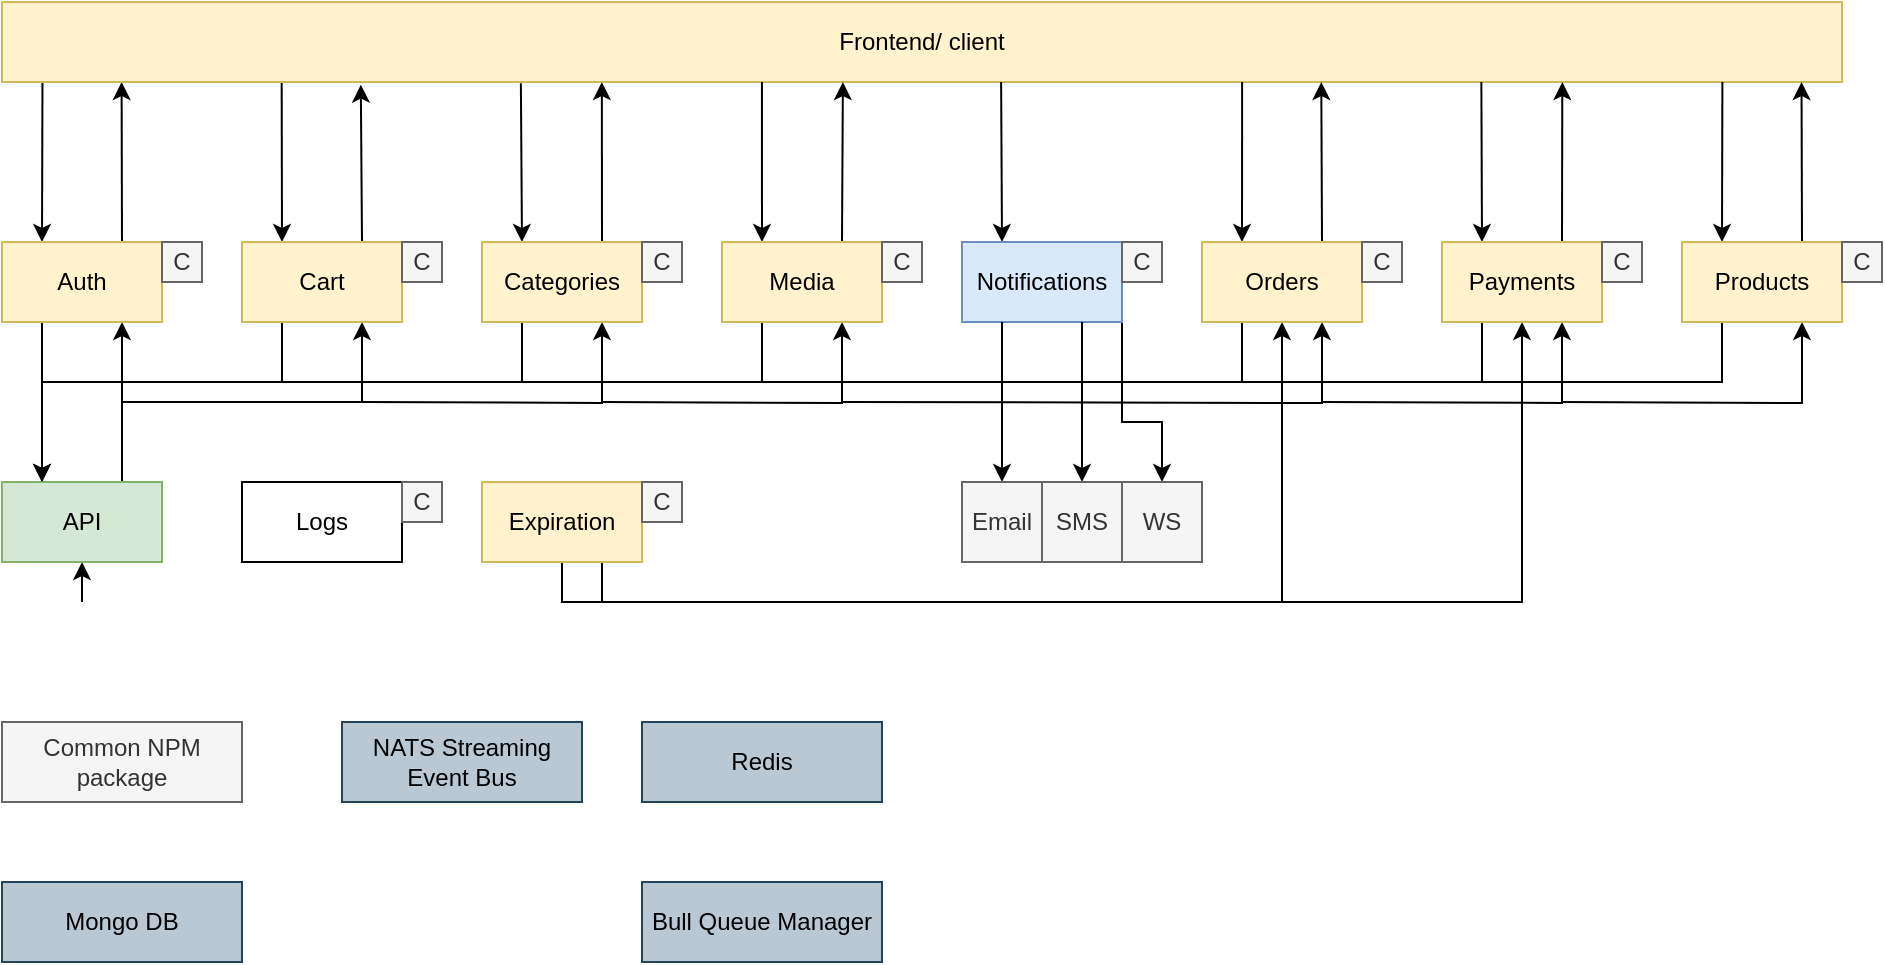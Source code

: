 <mxfile version="13.7.6" type="github">
  <diagram id="sB3gIeHtADQoTnuXsjhY" name="Page-1">
    <mxGraphModel dx="1238" dy="494" grid="1" gridSize="10" guides="1" tooltips="1" connect="1" arrows="1" fold="1" page="1" pageScale="1" pageWidth="1600" pageHeight="900" math="0" shadow="0">
      <root>
        <mxCell id="0" />
        <mxCell id="1" parent="0" />
        <mxCell id="hNnei1XqukFjV4pF2to0-41" style="edgeStyle=orthogonalEdgeStyle;rounded=0;orthogonalLoop=1;jettySize=auto;html=1;exitX=0.25;exitY=1;exitDx=0;exitDy=0;entryX=0.25;entryY=0;entryDx=0;entryDy=0;" parent="1" source="xArJJc65PvQletl9jyRP-2" target="xArJJc65PvQletl9jyRP-1" edge="1">
          <mxGeometry relative="1" as="geometry" />
        </mxCell>
        <mxCell id="hNnei1XqukFjV4pF2to0-42" style="edgeStyle=orthogonalEdgeStyle;rounded=0;orthogonalLoop=1;jettySize=auto;html=1;exitX=0.75;exitY=0;exitDx=0;exitDy=0;entryX=0.75;entryY=1;entryDx=0;entryDy=0;" parent="1" source="xArJJc65PvQletl9jyRP-1" target="xArJJc65PvQletl9jyRP-2" edge="1">
          <mxGeometry relative="1" as="geometry" />
        </mxCell>
        <mxCell id="hNnei1XqukFjV4pF2to0-57" style="edgeStyle=orthogonalEdgeStyle;rounded=0;orthogonalLoop=1;jettySize=auto;html=1;endArrow=classic;endFill=1;entryX=0.5;entryY=1;entryDx=0;entryDy=0;" parent="1" target="xArJJc65PvQletl9jyRP-1" edge="1">
          <mxGeometry relative="1" as="geometry">
            <mxPoint x="80" y="340" as="sourcePoint" />
          </mxGeometry>
        </mxCell>
        <mxCell id="xArJJc65PvQletl9jyRP-1" value="API" style="whiteSpace=wrap;html=1;fillColor=#d5e8d4;strokeColor=#82b366;" parent="1" vertex="1">
          <mxGeometry x="40" y="280" width="80" height="40" as="geometry" />
        </mxCell>
        <mxCell id="hNnei1XqukFjV4pF2to0-2" style="edgeStyle=none;orthogonalLoop=1;jettySize=auto;html=1;exitX=0.75;exitY=0;exitDx=0;exitDy=0;entryX=0.065;entryY=1;entryDx=0;entryDy=0;entryPerimeter=0;" parent="1" source="xArJJc65PvQletl9jyRP-2" target="ceZEzJuu1U9Ej3rdzH1q-3" edge="1">
          <mxGeometry relative="1" as="geometry" />
        </mxCell>
        <mxCell id="hNnei1XqukFjV4pF2to0-3" style="edgeStyle=none;orthogonalLoop=1;jettySize=auto;html=1;exitX=0.022;exitY=1;exitDx=0;exitDy=0;entryX=0.25;entryY=0;entryDx=0;entryDy=0;exitPerimeter=0;" parent="1" source="ceZEzJuu1U9Ej3rdzH1q-3" target="xArJJc65PvQletl9jyRP-2" edge="1">
          <mxGeometry relative="1" as="geometry" />
        </mxCell>
        <mxCell id="xArJJc65PvQletl9jyRP-2" value="Auth" style="whiteSpace=wrap;html=1;fillColor=#fff2cc;strokeColor=#d6b656;glass=0;shadow=0;comic=0;" parent="1" vertex="1">
          <mxGeometry x="40" y="160" width="80" height="40" as="geometry" />
        </mxCell>
        <mxCell id="hNnei1XqukFjV4pF2to0-4" style="edgeStyle=none;orthogonalLoop=1;jettySize=auto;html=1;exitX=0.152;exitY=1;exitDx=0;exitDy=0;entryX=0.25;entryY=0;entryDx=0;entryDy=0;exitPerimeter=0;" parent="1" source="ceZEzJuu1U9Ej3rdzH1q-3" target="ceZEzJuu1U9Ej3rdzH1q-1" edge="1">
          <mxGeometry relative="1" as="geometry" />
        </mxCell>
        <mxCell id="hNnei1XqukFjV4pF2to0-5" style="edgeStyle=none;orthogonalLoop=1;jettySize=auto;html=1;exitX=0.75;exitY=0;exitDx=0;exitDy=0;entryX=0.195;entryY=1.033;entryDx=0;entryDy=0;entryPerimeter=0;" parent="1" source="ceZEzJuu1U9Ej3rdzH1q-1" target="ceZEzJuu1U9Ej3rdzH1q-3" edge="1">
          <mxGeometry relative="1" as="geometry" />
        </mxCell>
        <mxCell id="hNnei1XqukFjV4pF2to0-43" style="edgeStyle=orthogonalEdgeStyle;rounded=0;orthogonalLoop=1;jettySize=auto;html=1;exitX=0.25;exitY=1;exitDx=0;exitDy=0;" parent="1" source="ceZEzJuu1U9Ej3rdzH1q-1" edge="1">
          <mxGeometry relative="1" as="geometry">
            <mxPoint x="60" y="280" as="targetPoint" />
            <Array as="points">
              <mxPoint x="180" y="230" />
              <mxPoint x="60" y="230" />
            </Array>
          </mxGeometry>
        </mxCell>
        <mxCell id="hNnei1XqukFjV4pF2to0-51" style="edgeStyle=orthogonalEdgeStyle;rounded=0;orthogonalLoop=1;jettySize=auto;html=1;exitX=0.75;exitY=1;exitDx=0;exitDy=0;endArrow=classic;endFill=1;entryX=0.75;entryY=1;entryDx=0;entryDy=0;" parent="1" target="ceZEzJuu1U9Ej3rdzH1q-1" edge="1">
          <mxGeometry relative="1" as="geometry">
            <mxPoint x="100" y="270" as="sourcePoint" />
            <Array as="points">
              <mxPoint x="100" y="240" />
              <mxPoint x="220" y="240" />
            </Array>
          </mxGeometry>
        </mxCell>
        <mxCell id="ceZEzJuu1U9Ej3rdzH1q-1" value="Cart" style="whiteSpace=wrap;html=1;fillColor=#fff2cc;strokeColor=#d6b656;" parent="1" vertex="1">
          <mxGeometry x="160" y="160" width="80" height="40" as="geometry" />
        </mxCell>
        <mxCell id="hNnei1XqukFjV4pF2to0-6" style="edgeStyle=none;orthogonalLoop=1;jettySize=auto;html=1;exitX=0.282;exitY=1.017;exitDx=0;exitDy=0;entryX=0.25;entryY=0;entryDx=0;entryDy=0;exitPerimeter=0;" parent="1" source="ceZEzJuu1U9Ej3rdzH1q-3" target="ceZEzJuu1U9Ej3rdzH1q-2" edge="1">
          <mxGeometry relative="1" as="geometry" />
        </mxCell>
        <mxCell id="hNnei1XqukFjV4pF2to0-8" style="edgeStyle=none;orthogonalLoop=1;jettySize=auto;html=1;exitX=0.75;exitY=0;exitDx=0;exitDy=0;entryX=0.326;entryY=1;entryDx=0;entryDy=0;entryPerimeter=0;" parent="1" source="ceZEzJuu1U9Ej3rdzH1q-2" target="ceZEzJuu1U9Ej3rdzH1q-3" edge="1">
          <mxGeometry relative="1" as="geometry" />
        </mxCell>
        <mxCell id="hNnei1XqukFjV4pF2to0-46" style="edgeStyle=orthogonalEdgeStyle;rounded=0;orthogonalLoop=1;jettySize=auto;html=1;exitX=0.25;exitY=1;exitDx=0;exitDy=0;endArrow=none;endFill=0;" parent="1" source="ceZEzJuu1U9Ej3rdzH1q-2" edge="1">
          <mxGeometry relative="1" as="geometry">
            <mxPoint x="180" y="230" as="targetPoint" />
            <Array as="points">
              <mxPoint x="300" y="230" />
            </Array>
          </mxGeometry>
        </mxCell>
        <mxCell id="hNnei1XqukFjV4pF2to0-52" style="edgeStyle=orthogonalEdgeStyle;rounded=0;orthogonalLoop=1;jettySize=auto;html=1;exitX=0.75;exitY=1;exitDx=0;exitDy=0;endArrow=classic;endFill=1;entryX=0.75;entryY=1;entryDx=0;entryDy=0;" parent="1" target="ceZEzJuu1U9Ej3rdzH1q-2" edge="1">
          <mxGeometry relative="1" as="geometry">
            <mxPoint x="220" y="240" as="sourcePoint" />
          </mxGeometry>
        </mxCell>
        <mxCell id="ceZEzJuu1U9Ej3rdzH1q-2" value="Categories" style="whiteSpace=wrap;html=1;fillColor=#fff2cc;strokeColor=#d6b656;" parent="1" vertex="1">
          <mxGeometry x="280" y="160" width="80" height="40" as="geometry" />
        </mxCell>
        <mxCell id="ceZEzJuu1U9Ej3rdzH1q-3" value="Frontend/ client" style="whiteSpace=wrap;html=1;fillColor=#fff2cc;strokeColor=#d6b656;" parent="1" vertex="1">
          <mxGeometry x="40" y="40" width="920" height="40" as="geometry" />
        </mxCell>
        <mxCell id="ceZEzJuu1U9Ej3rdzH1q-4" value="Common NPM package" style="whiteSpace=wrap;html=1;fillColor=#f5f5f5;strokeColor=#666666;fontColor=#333333;" parent="1" vertex="1">
          <mxGeometry x="40" y="400" width="120" height="40" as="geometry" />
        </mxCell>
        <mxCell id="XULWcfqCwwIu88M6Y825-6" style="edgeStyle=orthogonalEdgeStyle;rounded=0;orthogonalLoop=1;jettySize=auto;html=1;exitX=0.75;exitY=1;exitDx=0;exitDy=0;entryX=0.5;entryY=1;entryDx=0;entryDy=0;" edge="1" parent="1" source="ceZEzJuu1U9Ej3rdzH1q-5" target="ceZEzJuu1U9Ej3rdzH1q-9">
          <mxGeometry relative="1" as="geometry" />
        </mxCell>
        <mxCell id="XULWcfqCwwIu88M6Y825-7" style="edgeStyle=orthogonalEdgeStyle;rounded=0;orthogonalLoop=1;jettySize=auto;html=1;exitX=0.5;exitY=1;exitDx=0;exitDy=0;entryX=0.5;entryY=1;entryDx=0;entryDy=0;" edge="1" parent="1" source="ceZEzJuu1U9Ej3rdzH1q-5" target="ceZEzJuu1U9Ej3rdzH1q-10">
          <mxGeometry relative="1" as="geometry" />
        </mxCell>
        <mxCell id="ceZEzJuu1U9Ej3rdzH1q-5" value="Expiration" style="whiteSpace=wrap;html=1;fillColor=#fff2cc;strokeColor=#d6b656;" parent="1" vertex="1">
          <mxGeometry x="280" y="280" width="80" height="40" as="geometry" />
        </mxCell>
        <mxCell id="ceZEzJuu1U9Ej3rdzH1q-6" value="Logs" style="whiteSpace=wrap;html=1;" parent="1" vertex="1">
          <mxGeometry x="160" y="280" width="80" height="40" as="geometry" />
        </mxCell>
        <mxCell id="hNnei1XqukFjV4pF2to0-9" style="edgeStyle=none;orthogonalLoop=1;jettySize=auto;html=1;exitX=0.413;exitY=1;exitDx=0;exitDy=0;entryX=0.25;entryY=0;entryDx=0;entryDy=0;exitPerimeter=0;" parent="1" source="ceZEzJuu1U9Ej3rdzH1q-3" target="ceZEzJuu1U9Ej3rdzH1q-7" edge="1">
          <mxGeometry relative="1" as="geometry" />
        </mxCell>
        <mxCell id="hNnei1XqukFjV4pF2to0-10" style="edgeStyle=none;orthogonalLoop=1;jettySize=auto;html=1;exitX=0.75;exitY=0;exitDx=0;exitDy=0;entryX=0.457;entryY=1;entryDx=0;entryDy=0;entryPerimeter=0;" parent="1" source="ceZEzJuu1U9Ej3rdzH1q-7" target="ceZEzJuu1U9Ej3rdzH1q-3" edge="1">
          <mxGeometry relative="1" as="geometry" />
        </mxCell>
        <mxCell id="hNnei1XqukFjV4pF2to0-47" style="edgeStyle=orthogonalEdgeStyle;rounded=0;orthogonalLoop=1;jettySize=auto;html=1;exitX=0.25;exitY=1;exitDx=0;exitDy=0;endArrow=none;endFill=0;" parent="1" source="ceZEzJuu1U9Ej3rdzH1q-7" edge="1">
          <mxGeometry relative="1" as="geometry">
            <mxPoint x="300" y="230" as="targetPoint" />
            <Array as="points">
              <mxPoint x="420" y="230" />
            </Array>
          </mxGeometry>
        </mxCell>
        <mxCell id="hNnei1XqukFjV4pF2to0-53" style="edgeStyle=orthogonalEdgeStyle;rounded=0;orthogonalLoop=1;jettySize=auto;html=1;exitX=0.75;exitY=1;exitDx=0;exitDy=0;endArrow=classic;endFill=1;entryX=0.75;entryY=1;entryDx=0;entryDy=0;" parent="1" target="ceZEzJuu1U9Ej3rdzH1q-7" edge="1">
          <mxGeometry relative="1" as="geometry">
            <mxPoint x="340" y="240" as="sourcePoint" />
          </mxGeometry>
        </mxCell>
        <mxCell id="ceZEzJuu1U9Ej3rdzH1q-7" value="Media" style="whiteSpace=wrap;html=1;fillColor=#fff2cc;strokeColor=#d6b656;" parent="1" vertex="1">
          <mxGeometry x="400" y="160" width="80" height="40" as="geometry" />
        </mxCell>
        <mxCell id="hNnei1XqukFjV4pF2to0-17" style="edgeStyle=none;orthogonalLoop=1;jettySize=auto;html=1;exitX=0.543;exitY=1;exitDx=0;exitDy=0;entryX=0.25;entryY=0;entryDx=0;entryDy=0;exitPerimeter=0;" parent="1" source="ceZEzJuu1U9Ej3rdzH1q-3" target="ceZEzJuu1U9Ej3rdzH1q-8" edge="1">
          <mxGeometry relative="1" as="geometry" />
        </mxCell>
        <mxCell id="XULWcfqCwwIu88M6Y825-2" style="edgeStyle=orthogonalEdgeStyle;rounded=0;orthogonalLoop=1;jettySize=auto;html=1;exitX=1;exitY=1;exitDx=0;exitDy=0;entryX=0.5;entryY=0;entryDx=0;entryDy=0;" edge="1" parent="1" source="ceZEzJuu1U9Ej3rdzH1q-8" target="XULWcfqCwwIu88M6Y825-1">
          <mxGeometry relative="1" as="geometry">
            <Array as="points">
              <mxPoint x="600" y="250" />
              <mxPoint x="620" y="250" />
            </Array>
          </mxGeometry>
        </mxCell>
        <mxCell id="ceZEzJuu1U9Ej3rdzH1q-8" value="Notifications" style="whiteSpace=wrap;html=1;fillColor=#dae8fc;strokeColor=#6c8ebf;" parent="1" vertex="1">
          <mxGeometry x="520" y="160" width="80" height="40" as="geometry" />
        </mxCell>
        <mxCell id="hNnei1XqukFjV4pF2to0-18" style="edgeStyle=none;orthogonalLoop=1;jettySize=auto;html=1;exitX=0.674;exitY=1;exitDx=0;exitDy=0;entryX=0.25;entryY=0;entryDx=0;entryDy=0;exitPerimeter=0;" parent="1" source="ceZEzJuu1U9Ej3rdzH1q-3" target="ceZEzJuu1U9Ej3rdzH1q-9" edge="1">
          <mxGeometry relative="1" as="geometry" />
        </mxCell>
        <mxCell id="hNnei1XqukFjV4pF2to0-19" style="edgeStyle=none;orthogonalLoop=1;jettySize=auto;html=1;exitX=0.75;exitY=0;exitDx=0;exitDy=0;entryX=0.717;entryY=1;entryDx=0;entryDy=0;entryPerimeter=0;" parent="1" source="ceZEzJuu1U9Ej3rdzH1q-9" target="ceZEzJuu1U9Ej3rdzH1q-3" edge="1">
          <mxGeometry relative="1" as="geometry" />
        </mxCell>
        <mxCell id="hNnei1XqukFjV4pF2to0-48" style="edgeStyle=orthogonalEdgeStyle;rounded=0;orthogonalLoop=1;jettySize=auto;html=1;exitX=0.25;exitY=1;exitDx=0;exitDy=0;endArrow=none;endFill=0;" parent="1" source="ceZEzJuu1U9Ej3rdzH1q-9" edge="1">
          <mxGeometry relative="1" as="geometry">
            <mxPoint x="420" y="230" as="targetPoint" />
            <Array as="points">
              <mxPoint x="660" y="230" />
            </Array>
          </mxGeometry>
        </mxCell>
        <mxCell id="hNnei1XqukFjV4pF2to0-54" style="edgeStyle=orthogonalEdgeStyle;rounded=0;orthogonalLoop=1;jettySize=auto;html=1;exitX=0.75;exitY=1;exitDx=0;exitDy=0;endArrow=classic;endFill=1;entryX=0.75;entryY=1;entryDx=0;entryDy=0;" parent="1" target="ceZEzJuu1U9Ej3rdzH1q-9" edge="1">
          <mxGeometry relative="1" as="geometry">
            <mxPoint x="460" y="240" as="sourcePoint" />
          </mxGeometry>
        </mxCell>
        <mxCell id="ceZEzJuu1U9Ej3rdzH1q-9" value="Orders" style="whiteSpace=wrap;html=1;fillColor=#fff2cc;strokeColor=#d6b656;" parent="1" vertex="1">
          <mxGeometry x="640" y="160" width="80" height="40" as="geometry" />
        </mxCell>
        <mxCell id="hNnei1XqukFjV4pF2to0-20" style="edgeStyle=none;orthogonalLoop=1;jettySize=auto;html=1;exitX=0.804;exitY=1;exitDx=0;exitDy=0;entryX=0.25;entryY=0;entryDx=0;entryDy=0;exitPerimeter=0;" parent="1" source="ceZEzJuu1U9Ej3rdzH1q-3" target="ceZEzJuu1U9Ej3rdzH1q-10" edge="1">
          <mxGeometry relative="1" as="geometry" />
        </mxCell>
        <mxCell id="hNnei1XqukFjV4pF2to0-21" style="edgeStyle=none;orthogonalLoop=1;jettySize=auto;html=1;exitX=0.75;exitY=0;exitDx=0;exitDy=0;entryX=0.848;entryY=1;entryDx=0;entryDy=0;entryPerimeter=0;" parent="1" source="ceZEzJuu1U9Ej3rdzH1q-10" target="ceZEzJuu1U9Ej3rdzH1q-3" edge="1">
          <mxGeometry relative="1" as="geometry" />
        </mxCell>
        <mxCell id="hNnei1XqukFjV4pF2to0-49" style="edgeStyle=orthogonalEdgeStyle;rounded=0;orthogonalLoop=1;jettySize=auto;html=1;exitX=0.25;exitY=1;exitDx=0;exitDy=0;endArrow=none;endFill=0;" parent="1" source="ceZEzJuu1U9Ej3rdzH1q-10" edge="1">
          <mxGeometry relative="1" as="geometry">
            <mxPoint x="660" y="230" as="targetPoint" />
            <Array as="points">
              <mxPoint x="780" y="230" />
            </Array>
          </mxGeometry>
        </mxCell>
        <mxCell id="hNnei1XqukFjV4pF2to0-55" style="edgeStyle=orthogonalEdgeStyle;rounded=0;orthogonalLoop=1;jettySize=auto;html=1;exitX=0.75;exitY=1;exitDx=0;exitDy=0;endArrow=classic;endFill=1;entryX=0.75;entryY=1;entryDx=0;entryDy=0;" parent="1" target="ceZEzJuu1U9Ej3rdzH1q-10" edge="1">
          <mxGeometry relative="1" as="geometry">
            <mxPoint x="700" y="240" as="sourcePoint" />
          </mxGeometry>
        </mxCell>
        <mxCell id="ceZEzJuu1U9Ej3rdzH1q-10" value="Payments" style="whiteSpace=wrap;html=1;fillColor=#fff2cc;strokeColor=#d6b656;" parent="1" vertex="1">
          <mxGeometry x="760" y="160" width="80" height="40" as="geometry" />
        </mxCell>
        <mxCell id="hNnei1XqukFjV4pF2to0-23" style="edgeStyle=none;orthogonalLoop=1;jettySize=auto;html=1;exitX=0.935;exitY=1;exitDx=0;exitDy=0;entryX=0.25;entryY=0;entryDx=0;entryDy=0;exitPerimeter=0;" parent="1" source="ceZEzJuu1U9Ej3rdzH1q-3" target="ceZEzJuu1U9Ej3rdzH1q-11" edge="1">
          <mxGeometry relative="1" as="geometry" />
        </mxCell>
        <mxCell id="hNnei1XqukFjV4pF2to0-24" style="edgeStyle=none;orthogonalLoop=1;jettySize=auto;html=1;exitX=0.75;exitY=0;exitDx=0;exitDy=0;entryX=0.978;entryY=1;entryDx=0;entryDy=0;entryPerimeter=0;" parent="1" source="ceZEzJuu1U9Ej3rdzH1q-11" target="ceZEzJuu1U9Ej3rdzH1q-3" edge="1">
          <mxGeometry relative="1" as="geometry" />
        </mxCell>
        <mxCell id="hNnei1XqukFjV4pF2to0-50" style="edgeStyle=orthogonalEdgeStyle;rounded=0;orthogonalLoop=1;jettySize=auto;html=1;exitX=0.25;exitY=1;exitDx=0;exitDy=0;endArrow=none;endFill=0;" parent="1" source="ceZEzJuu1U9Ej3rdzH1q-11" edge="1">
          <mxGeometry relative="1" as="geometry">
            <mxPoint x="780" y="230" as="targetPoint" />
            <Array as="points">
              <mxPoint x="900" y="230" />
            </Array>
          </mxGeometry>
        </mxCell>
        <mxCell id="hNnei1XqukFjV4pF2to0-56" style="edgeStyle=orthogonalEdgeStyle;rounded=0;orthogonalLoop=1;jettySize=auto;html=1;exitX=0.75;exitY=1;exitDx=0;exitDy=0;endArrow=classic;endFill=1;entryX=0.75;entryY=1;entryDx=0;entryDy=0;" parent="1" target="ceZEzJuu1U9Ej3rdzH1q-11" edge="1">
          <mxGeometry relative="1" as="geometry">
            <mxPoint x="820" y="240" as="sourcePoint" />
          </mxGeometry>
        </mxCell>
        <mxCell id="ceZEzJuu1U9Ej3rdzH1q-11" value="Products" style="whiteSpace=wrap;html=1;fillColor=#fff2cc;strokeColor=#d6b656;" parent="1" vertex="1">
          <mxGeometry x="880" y="160" width="80" height="40" as="geometry" />
        </mxCell>
        <mxCell id="hNnei1XqukFjV4pF2to0-16" style="edgeStyle=none;orthogonalLoop=1;jettySize=auto;html=1;exitX=0.25;exitY=1;exitDx=0;exitDy=0;entryX=0.5;entryY=0;entryDx=0;entryDy=0;" parent="1" source="ceZEzJuu1U9Ej3rdzH1q-8" target="hNnei1XqukFjV4pF2to0-11" edge="1">
          <mxGeometry relative="1" as="geometry" />
        </mxCell>
        <mxCell id="hNnei1XqukFjV4pF2to0-11" value="Email" style="whiteSpace=wrap;html=1;fillColor=#f5f5f5;strokeColor=#666666;fontColor=#333333;" parent="1" vertex="1">
          <mxGeometry x="520" y="280" width="40" height="40" as="geometry" />
        </mxCell>
        <mxCell id="hNnei1XqukFjV4pF2to0-14" style="edgeStyle=none;orthogonalLoop=1;jettySize=auto;html=1;exitX=0.75;exitY=1;exitDx=0;exitDy=0;entryX=0.5;entryY=0;entryDx=0;entryDy=0;" parent="1" source="ceZEzJuu1U9Ej3rdzH1q-8" target="hNnei1XqukFjV4pF2to0-12" edge="1">
          <mxGeometry relative="1" as="geometry" />
        </mxCell>
        <mxCell id="hNnei1XqukFjV4pF2to0-12" value="SMS" style="whiteSpace=wrap;html=1;fillColor=#f5f5f5;strokeColor=#666666;fontColor=#333333;" parent="1" vertex="1">
          <mxGeometry x="560" y="280" width="40" height="40" as="geometry" />
        </mxCell>
        <mxCell id="hNnei1XqukFjV4pF2to0-25" value="NATS Streaming Event Bus" style="whiteSpace=wrap;html=1;fillColor=#bac8d3;strokeColor=#23445d;" parent="1" vertex="1">
          <mxGeometry x="210" y="400" width="120" height="40" as="geometry" />
        </mxCell>
        <mxCell id="hNnei1XqukFjV4pF2to0-26" value="Redis" style="whiteSpace=wrap;html=1;fillColor=#bac8d3;strokeColor=#23445d;" parent="1" vertex="1">
          <mxGeometry x="360" y="400" width="120" height="40" as="geometry" />
        </mxCell>
        <mxCell id="hNnei1XqukFjV4pF2to0-27" value="Mongo DB" style="whiteSpace=wrap;html=1;fillColor=#bac8d3;strokeColor=#23445d;" parent="1" vertex="1">
          <mxGeometry x="40" y="480" width="120" height="40" as="geometry" />
        </mxCell>
        <mxCell id="hNnei1XqukFjV4pF2to0-31" value="C" style="whiteSpace=wrap;html=1;fillColor=#f5f5f5;strokeColor=#666666;fontColor=#333333;" parent="1" vertex="1">
          <mxGeometry x="120" y="160" width="20" height="20" as="geometry" />
        </mxCell>
        <mxCell id="hNnei1XqukFjV4pF2to0-32" value="C" style="whiteSpace=wrap;html=1;fillColor=#f5f5f5;strokeColor=#666666;fontColor=#333333;" parent="1" vertex="1">
          <mxGeometry x="240" y="160" width="20" height="20" as="geometry" />
        </mxCell>
        <mxCell id="hNnei1XqukFjV4pF2to0-33" value="C" style="whiteSpace=wrap;html=1;fillColor=#f5f5f5;strokeColor=#666666;fontColor=#333333;" parent="1" vertex="1">
          <mxGeometry x="360" y="160" width="20" height="20" as="geometry" />
        </mxCell>
        <mxCell id="hNnei1XqukFjV4pF2to0-34" value="C" style="whiteSpace=wrap;html=1;fillColor=#f5f5f5;strokeColor=#666666;fontColor=#333333;" parent="1" vertex="1">
          <mxGeometry x="480" y="160" width="20" height="20" as="geometry" />
        </mxCell>
        <mxCell id="hNnei1XqukFjV4pF2to0-35" value="C" style="whiteSpace=wrap;html=1;fillColor=#f5f5f5;strokeColor=#666666;fontColor=#333333;" parent="1" vertex="1">
          <mxGeometry x="240" y="280" width="20" height="20" as="geometry" />
        </mxCell>
        <mxCell id="hNnei1XqukFjV4pF2to0-36" value="C" style="whiteSpace=wrap;html=1;fillColor=#f5f5f5;strokeColor=#666666;fontColor=#333333;" parent="1" vertex="1">
          <mxGeometry x="360" y="280" width="20" height="20" as="geometry" />
        </mxCell>
        <mxCell id="hNnei1XqukFjV4pF2to0-37" value="C" style="whiteSpace=wrap;html=1;fillColor=#f5f5f5;strokeColor=#666666;fontColor=#333333;" parent="1" vertex="1">
          <mxGeometry x="600" y="160" width="20" height="20" as="geometry" />
        </mxCell>
        <mxCell id="hNnei1XqukFjV4pF2to0-38" value="C" style="whiteSpace=wrap;html=1;fillColor=#f5f5f5;strokeColor=#666666;fontColor=#333333;" parent="1" vertex="1">
          <mxGeometry x="720" y="160" width="20" height="20" as="geometry" />
        </mxCell>
        <mxCell id="hNnei1XqukFjV4pF2to0-39" value="C" style="whiteSpace=wrap;html=1;fillColor=#f5f5f5;strokeColor=#666666;fontColor=#333333;" parent="1" vertex="1">
          <mxGeometry x="840" y="160" width="20" height="20" as="geometry" />
        </mxCell>
        <mxCell id="hNnei1XqukFjV4pF2to0-40" value="C" style="whiteSpace=wrap;html=1;fillColor=#f5f5f5;strokeColor=#666666;fontColor=#333333;" parent="1" vertex="1">
          <mxGeometry x="960" y="160" width="20" height="20" as="geometry" />
        </mxCell>
        <mxCell id="XULWcfqCwwIu88M6Y825-1" value="WS" style="whiteSpace=wrap;html=1;fillColor=#f5f5f5;strokeColor=#666666;fontColor=#333333;" vertex="1" parent="1">
          <mxGeometry x="600" y="280" width="40" height="40" as="geometry" />
        </mxCell>
        <mxCell id="XULWcfqCwwIu88M6Y825-8" value="Bull Queue Manager" style="whiteSpace=wrap;html=1;fillColor=#bac8d3;strokeColor=#23445d;" vertex="1" parent="1">
          <mxGeometry x="360" y="480" width="120" height="40" as="geometry" />
        </mxCell>
      </root>
    </mxGraphModel>
  </diagram>
</mxfile>

